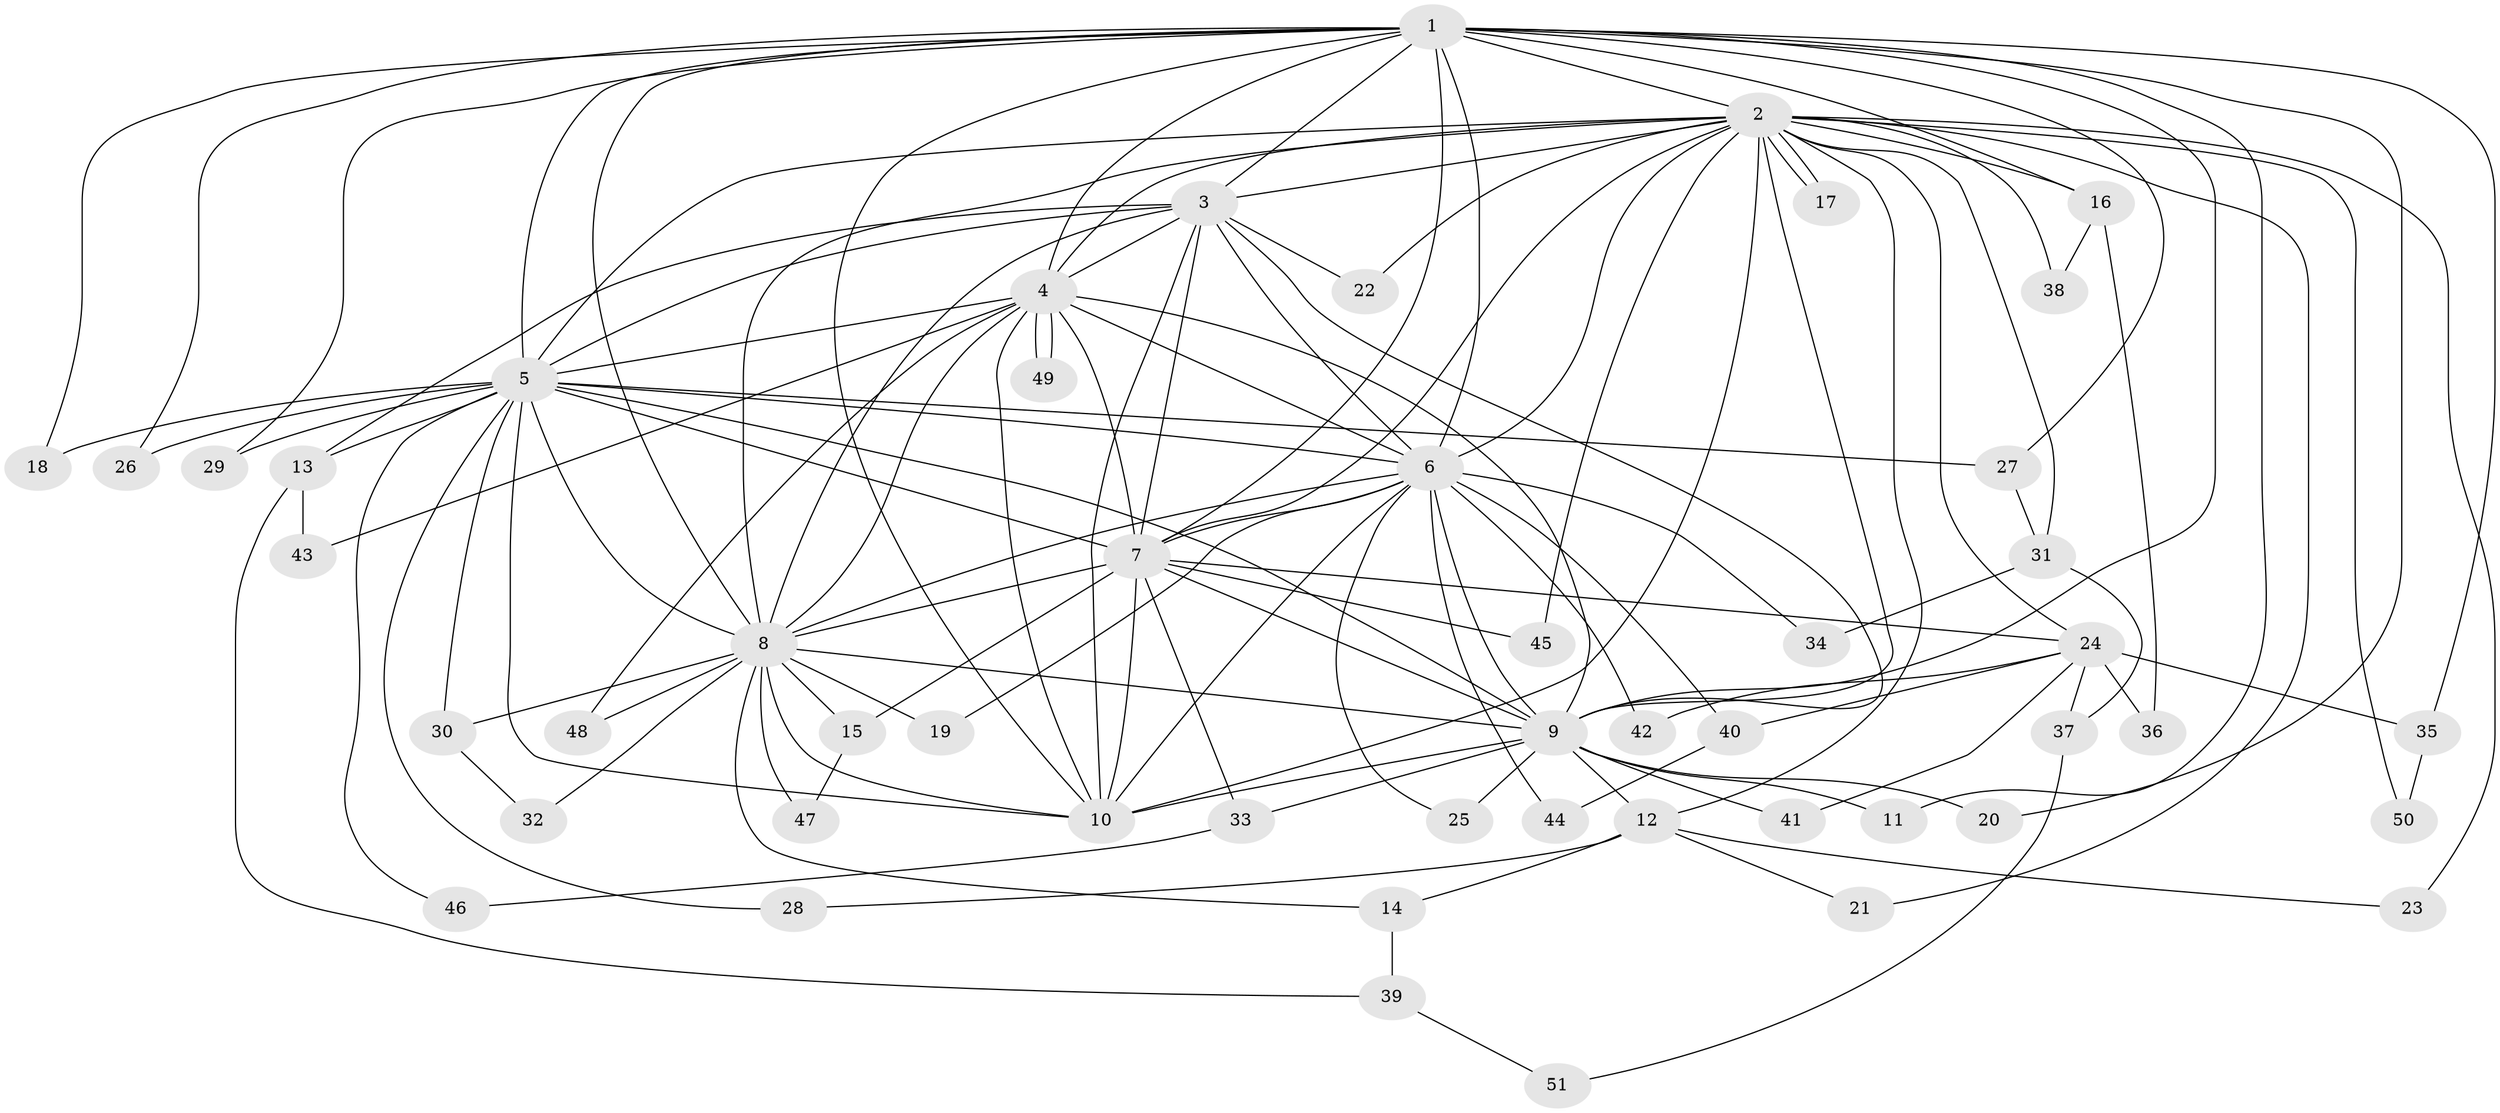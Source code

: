// Generated by graph-tools (version 1.1) at 2025/14/03/09/25 04:14:18]
// undirected, 51 vertices, 127 edges
graph export_dot {
graph [start="1"]
  node [color=gray90,style=filled];
  1;
  2;
  3;
  4;
  5;
  6;
  7;
  8;
  9;
  10;
  11;
  12;
  13;
  14;
  15;
  16;
  17;
  18;
  19;
  20;
  21;
  22;
  23;
  24;
  25;
  26;
  27;
  28;
  29;
  30;
  31;
  32;
  33;
  34;
  35;
  36;
  37;
  38;
  39;
  40;
  41;
  42;
  43;
  44;
  45;
  46;
  47;
  48;
  49;
  50;
  51;
  1 -- 2;
  1 -- 3;
  1 -- 4;
  1 -- 5;
  1 -- 6;
  1 -- 7;
  1 -- 8;
  1 -- 9;
  1 -- 10;
  1 -- 11;
  1 -- 16;
  1 -- 18;
  1 -- 20;
  1 -- 26;
  1 -- 27;
  1 -- 29;
  1 -- 35;
  2 -- 3;
  2 -- 4;
  2 -- 5;
  2 -- 6;
  2 -- 7;
  2 -- 8;
  2 -- 9;
  2 -- 10;
  2 -- 12;
  2 -- 16;
  2 -- 17;
  2 -- 17;
  2 -- 21;
  2 -- 22;
  2 -- 23;
  2 -- 24;
  2 -- 31;
  2 -- 38;
  2 -- 45;
  2 -- 50;
  3 -- 4;
  3 -- 5;
  3 -- 6;
  3 -- 7;
  3 -- 8;
  3 -- 9;
  3 -- 10;
  3 -- 13;
  3 -- 22;
  4 -- 5;
  4 -- 6;
  4 -- 7;
  4 -- 8;
  4 -- 9;
  4 -- 10;
  4 -- 43;
  4 -- 48;
  4 -- 49;
  4 -- 49;
  5 -- 6;
  5 -- 7;
  5 -- 8;
  5 -- 9;
  5 -- 10;
  5 -- 13;
  5 -- 18;
  5 -- 26;
  5 -- 27;
  5 -- 28;
  5 -- 29;
  5 -- 30;
  5 -- 46;
  6 -- 7;
  6 -- 8;
  6 -- 9;
  6 -- 10;
  6 -- 19;
  6 -- 25;
  6 -- 34;
  6 -- 40;
  6 -- 42;
  6 -- 44;
  7 -- 8;
  7 -- 9;
  7 -- 10;
  7 -- 15;
  7 -- 24;
  7 -- 33;
  7 -- 45;
  8 -- 9;
  8 -- 10;
  8 -- 14;
  8 -- 15;
  8 -- 19;
  8 -- 30;
  8 -- 32;
  8 -- 47;
  8 -- 48;
  9 -- 10;
  9 -- 11;
  9 -- 12;
  9 -- 20;
  9 -- 25;
  9 -- 33;
  9 -- 41;
  12 -- 14;
  12 -- 21;
  12 -- 23;
  12 -- 28;
  13 -- 39;
  13 -- 43;
  14 -- 39;
  15 -- 47;
  16 -- 36;
  16 -- 38;
  24 -- 35;
  24 -- 36;
  24 -- 37;
  24 -- 40;
  24 -- 41;
  24 -- 42;
  27 -- 31;
  30 -- 32;
  31 -- 34;
  31 -- 37;
  33 -- 46;
  35 -- 50;
  37 -- 51;
  39 -- 51;
  40 -- 44;
}
